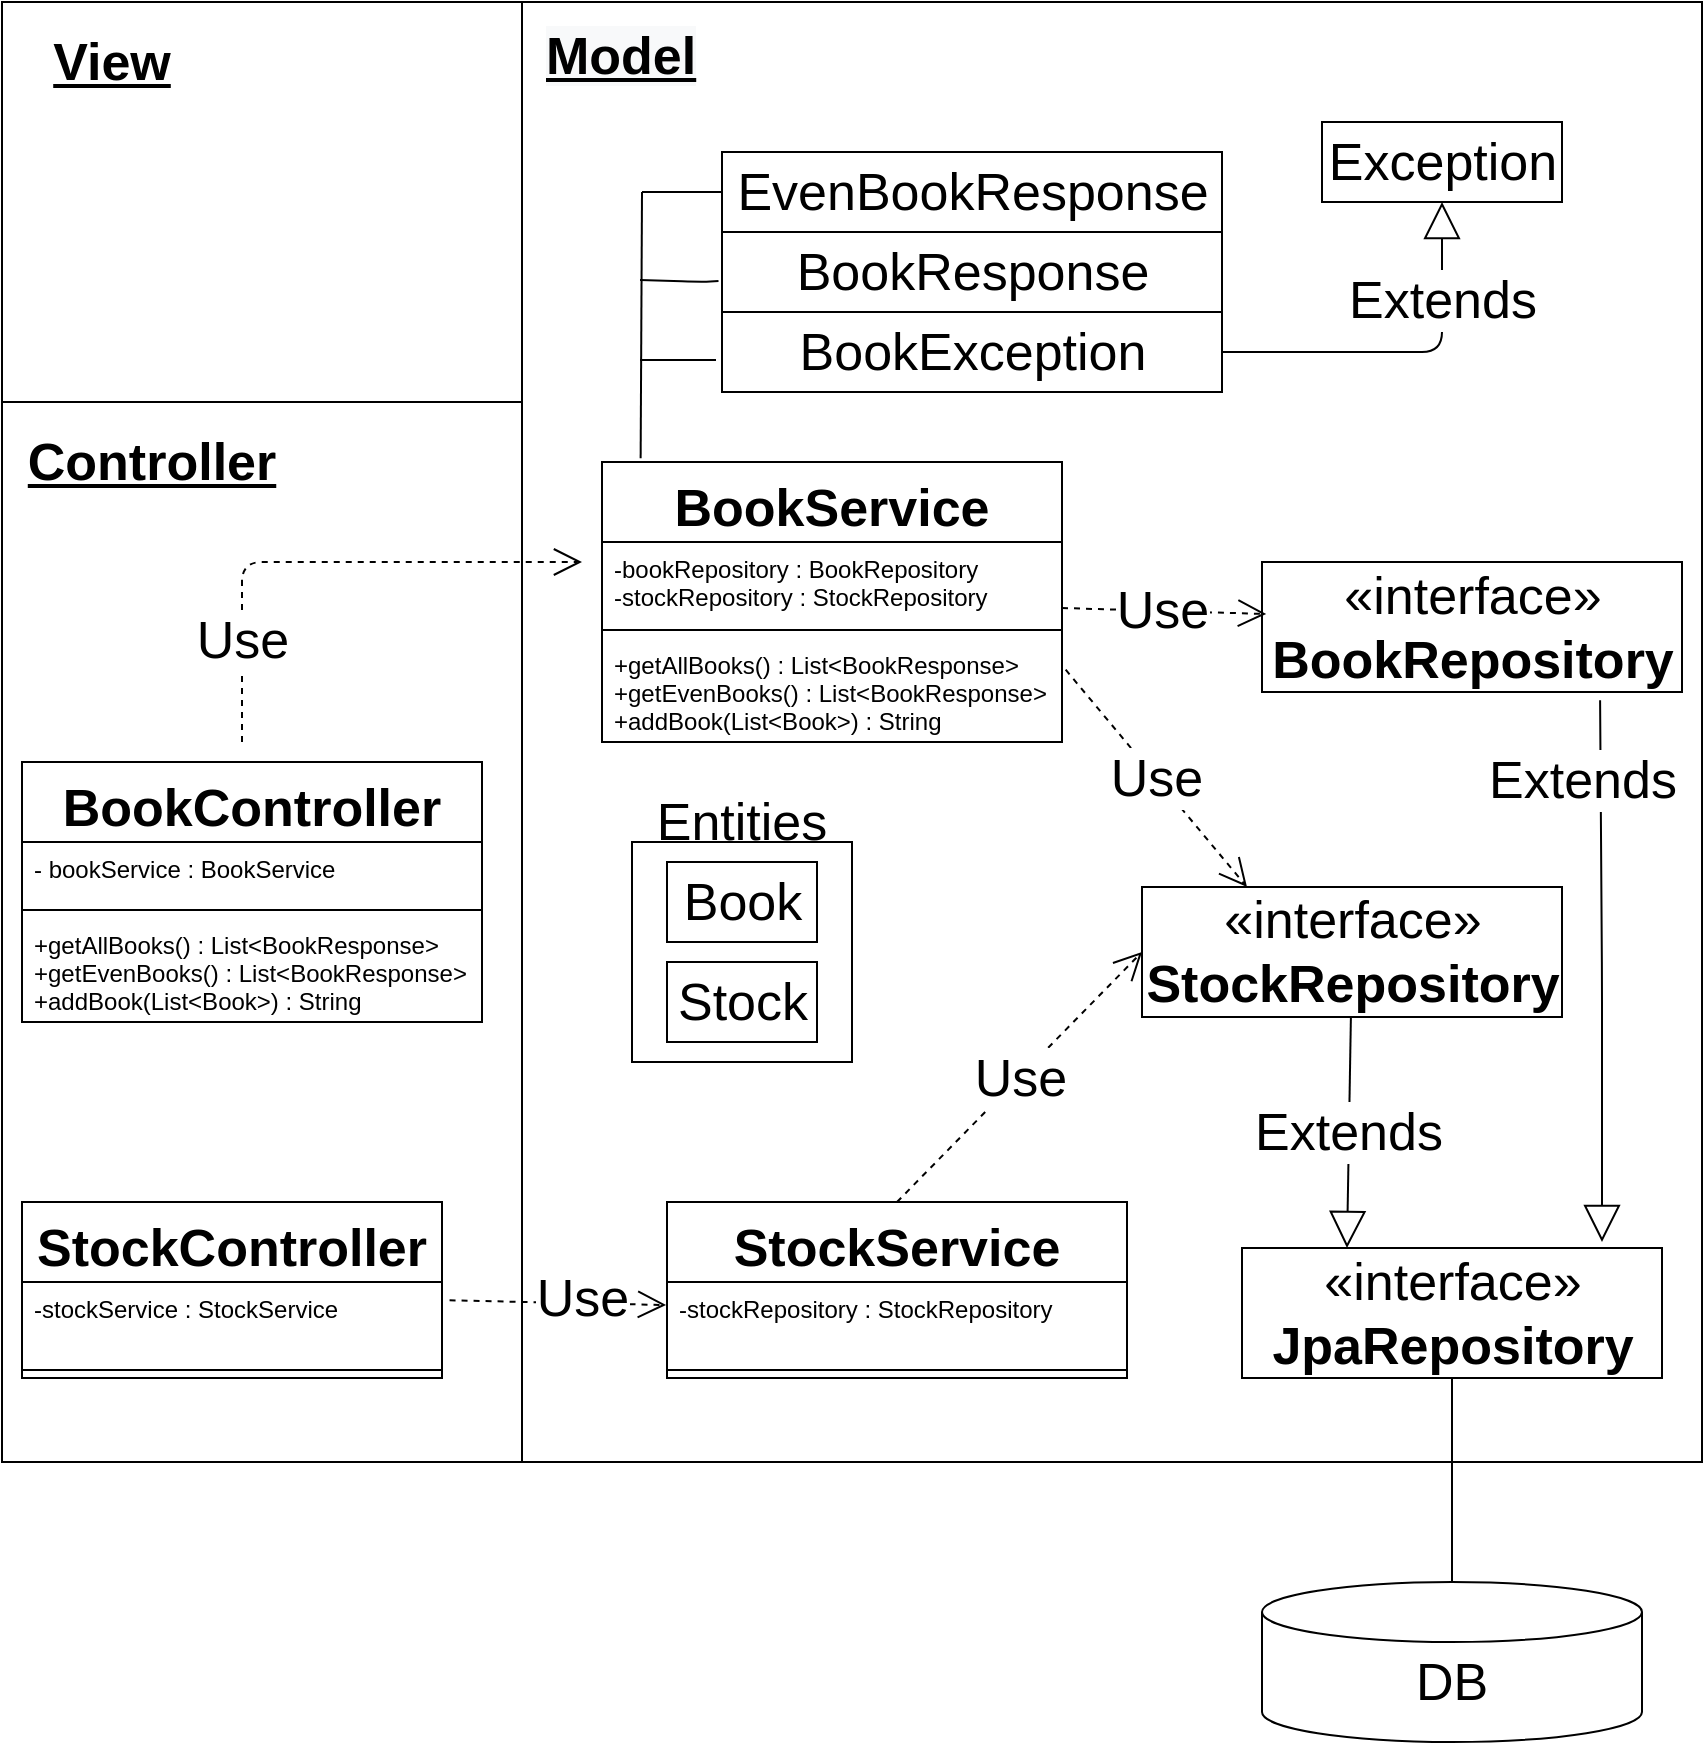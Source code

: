 <mxfile version="14.9.9" type="device"><diagram id="D0-skGsFkRSeGZuOMTi1" name="Page-1"><mxGraphModel dx="1736" dy="1040" grid="1" gridSize="10" guides="1" tooltips="1" connect="1" arrows="1" fold="1" page="1" pageScale="1" pageWidth="850" pageHeight="1100" math="0" shadow="0"><root><mxCell id="0"/><mxCell id="1" parent="0"/><mxCell id="eJgGY9V5HUK1uyDFhIFl-73" value="" style="rounded=0;whiteSpace=wrap;html=1;fontFamily=Helvetica;fontSize=26;" vertex="1" parent="1"><mxGeometry y="240" width="260" height="530" as="geometry"/></mxCell><mxCell id="eJgGY9V5HUK1uyDFhIFl-72" value="" style="rounded=0;whiteSpace=wrap;html=1;fontFamily=Helvetica;fontSize=26;" vertex="1" parent="1"><mxGeometry y="40" width="260" height="200" as="geometry"/></mxCell><mxCell id="eJgGY9V5HUK1uyDFhIFl-71" value="" style="rounded=0;whiteSpace=wrap;html=1;fontFamily=Helvetica;fontSize=26;" vertex="1" parent="1"><mxGeometry x="260" y="40" width="590" height="730" as="geometry"/></mxCell><mxCell id="eJgGY9V5HUK1uyDFhIFl-4" value="View" style="text;html=1;strokeColor=none;fillColor=none;align=center;verticalAlign=middle;whiteSpace=wrap;rounded=0;fontFamily=Helvetica;fontStyle=5;fontSize=26;" vertex="1" parent="1"><mxGeometry x="20" y="52.5" width="70" height="35" as="geometry"/></mxCell><mxCell id="eJgGY9V5HUK1uyDFhIFl-5" value="Controller" style="text;html=1;strokeColor=none;fillColor=none;align=center;verticalAlign=middle;whiteSpace=wrap;rounded=0;fontFamily=Helvetica;fontStyle=5;fontSize=26;" vertex="1" parent="1"><mxGeometry x="30" y="260" width="90" height="20" as="geometry"/></mxCell><mxCell id="eJgGY9V5HUK1uyDFhIFl-6" value="&lt;span style=&quot;color: rgb(0 , 0 , 0) ; font-family: &amp;#34;helvetica&amp;#34; ; font-size: 26px ; font-style: normal ; font-weight: 700 ; letter-spacing: normal ; text-align: center ; text-indent: 0px ; text-transform: none ; word-spacing: 0px ; background-color: rgb(248 , 249 , 250) ; text-decoration: underline ; display: inline ; float: none&quot;&gt;Model&lt;/span&gt;" style="text;whiteSpace=wrap;html=1;fontSize=26;fontFamily=Helvetica;" vertex="1" parent="1"><mxGeometry x="270" y="45" width="80" height="50" as="geometry"/></mxCell><mxCell id="eJgGY9V5HUK1uyDFhIFl-8" value="BookController" style="swimlane;fontStyle=1;align=center;verticalAlign=top;childLayout=stackLayout;horizontal=1;startSize=40;horizontalStack=0;resizeParent=1;resizeParentMax=0;resizeLast=0;collapsible=1;marginBottom=0;fontFamily=Helvetica;fontSize=26;" vertex="1" parent="1"><mxGeometry x="10" y="420" width="230" height="130" as="geometry"/></mxCell><mxCell id="eJgGY9V5HUK1uyDFhIFl-9" value="- bookService : BookService" style="text;strokeColor=none;fillColor=none;align=left;verticalAlign=top;spacingLeft=4;spacingRight=4;overflow=hidden;rotatable=0;points=[[0,0.5],[1,0.5]];portConstraint=eastwest;" vertex="1" parent="eJgGY9V5HUK1uyDFhIFl-8"><mxGeometry y="40" width="230" height="30" as="geometry"/></mxCell><mxCell id="eJgGY9V5HUK1uyDFhIFl-10" value="" style="line;strokeWidth=1;fillColor=none;align=left;verticalAlign=middle;spacingTop=-1;spacingLeft=3;spacingRight=3;rotatable=0;labelPosition=right;points=[];portConstraint=eastwest;" vertex="1" parent="eJgGY9V5HUK1uyDFhIFl-8"><mxGeometry y="70" width="230" height="8" as="geometry"/></mxCell><mxCell id="eJgGY9V5HUK1uyDFhIFl-11" value="+getAllBooks() : List&lt;BookResponse&gt;&#10;+getEvenBooks() : List&lt;BookResponse&gt;&#10;+addBook(List&lt;Book&gt;) : String" style="text;strokeColor=none;fillColor=none;align=left;verticalAlign=top;spacingLeft=4;spacingRight=4;overflow=hidden;rotatable=0;points=[[0,0.5],[1,0.5]];portConstraint=eastwest;" vertex="1" parent="eJgGY9V5HUK1uyDFhIFl-8"><mxGeometry y="78" width="230" height="52" as="geometry"/></mxCell><mxCell id="eJgGY9V5HUK1uyDFhIFl-20" value="BookService" style="swimlane;fontStyle=1;align=center;verticalAlign=top;childLayout=stackLayout;horizontal=1;startSize=40;horizontalStack=0;resizeParent=1;resizeParentMax=0;resizeLast=0;collapsible=1;marginBottom=0;fontFamily=Helvetica;fontSize=26;" vertex="1" parent="1"><mxGeometry x="300" y="270" width="230" height="140" as="geometry"/></mxCell><mxCell id="eJgGY9V5HUK1uyDFhIFl-21" value="-bookRepository : BookRepository&#10;-stockRepository : StockRepository" style="text;strokeColor=none;fillColor=none;align=left;verticalAlign=top;spacingLeft=4;spacingRight=4;overflow=hidden;rotatable=0;points=[[0,0.5],[1,0.5]];portConstraint=eastwest;" vertex="1" parent="eJgGY9V5HUK1uyDFhIFl-20"><mxGeometry y="40" width="230" height="40" as="geometry"/></mxCell><mxCell id="eJgGY9V5HUK1uyDFhIFl-22" value="" style="line;strokeWidth=1;fillColor=none;align=left;verticalAlign=middle;spacingTop=-1;spacingLeft=3;spacingRight=3;rotatable=0;labelPosition=right;points=[];portConstraint=eastwest;" vertex="1" parent="eJgGY9V5HUK1uyDFhIFl-20"><mxGeometry y="80" width="230" height="8" as="geometry"/></mxCell><mxCell id="eJgGY9V5HUK1uyDFhIFl-23" value="+getAllBooks() : List&lt;BookResponse&gt;&#10;+getEvenBooks() : List&lt;BookResponse&gt;&#10;+addBook(List&lt;Book&gt;) : String" style="text;strokeColor=none;fillColor=none;align=left;verticalAlign=top;spacingLeft=4;spacingRight=4;overflow=hidden;rotatable=0;points=[[0,0.5],[1,0.5]];portConstraint=eastwest;" vertex="1" parent="eJgGY9V5HUK1uyDFhIFl-20"><mxGeometry y="88" width="230" height="52" as="geometry"/></mxCell><mxCell id="eJgGY9V5HUK1uyDFhIFl-24" value="«interface»&lt;br&gt;&lt;b&gt;BookRepository&lt;/b&gt;" style="html=1;fontFamily=Helvetica;fontSize=26;" vertex="1" parent="1"><mxGeometry x="630" y="320" width="210" height="65" as="geometry"/></mxCell><mxCell id="eJgGY9V5HUK1uyDFhIFl-33" value="BookResponse" style="html=1;fontFamily=Helvetica;fontSize=26;" vertex="1" parent="1"><mxGeometry x="360" y="155" width="250" height="40" as="geometry"/></mxCell><mxCell id="eJgGY9V5HUK1uyDFhIFl-35" value="EvenBookResponse" style="html=1;fontFamily=Helvetica;fontSize=26;" vertex="1" parent="1"><mxGeometry x="360" y="115" width="250" height="40" as="geometry"/></mxCell><mxCell id="eJgGY9V5HUK1uyDFhIFl-36" value="BookException" style="html=1;fontFamily=Helvetica;fontSize=26;" vertex="1" parent="1"><mxGeometry x="360" y="195" width="250" height="40" as="geometry"/></mxCell><mxCell id="eJgGY9V5HUK1uyDFhIFl-42" value="" style="endArrow=none;html=1;fontFamily=Helvetica;fontSize=26;exitX=0.084;exitY=-0.013;exitDx=0;exitDy=0;exitPerimeter=0;" edge="1" parent="1" source="eJgGY9V5HUK1uyDFhIFl-20"><mxGeometry width="50" height="50" relative="1" as="geometry"><mxPoint x="320" y="260" as="sourcePoint"/><mxPoint x="320" y="135" as="targetPoint"/></mxGeometry></mxCell><mxCell id="eJgGY9V5HUK1uyDFhIFl-43" value="" style="endArrow=none;html=1;fontFamily=Helvetica;fontSize=26;entryX=0;entryY=0.5;entryDx=0;entryDy=0;" edge="1" parent="1" target="eJgGY9V5HUK1uyDFhIFl-35"><mxGeometry width="50" height="50" relative="1" as="geometry"><mxPoint x="320" y="135" as="sourcePoint"/><mxPoint x="460" y="190" as="targetPoint"/></mxGeometry></mxCell><mxCell id="eJgGY9V5HUK1uyDFhIFl-44" value="" style="endArrow=none;html=1;fontFamily=Helvetica;fontSize=26;entryX=-0.007;entryY=0.614;entryDx=0;entryDy=0;entryPerimeter=0;" edge="1" parent="1" target="eJgGY9V5HUK1uyDFhIFl-33"><mxGeometry width="50" height="50" relative="1" as="geometry"><mxPoint x="319" y="179" as="sourcePoint"/><mxPoint x="460" y="190" as="targetPoint"/><Array as="points"><mxPoint x="350" y="180"/></Array></mxGeometry></mxCell><mxCell id="eJgGY9V5HUK1uyDFhIFl-45" value="" style="endArrow=none;html=1;fontFamily=Helvetica;fontSize=26;" edge="1" parent="1"><mxGeometry width="50" height="50" relative="1" as="geometry"><mxPoint x="319" y="219" as="sourcePoint"/><mxPoint x="357" y="219" as="targetPoint"/></mxGeometry></mxCell><mxCell id="eJgGY9V5HUK1uyDFhIFl-47" value="Exception" style="html=1;fontFamily=Helvetica;fontSize=26;" vertex="1" parent="1"><mxGeometry x="660" y="100" width="120" height="40" as="geometry"/></mxCell><mxCell id="eJgGY9V5HUK1uyDFhIFl-48" value="Extends" style="endArrow=block;endSize=16;endFill=0;html=1;fontFamily=Helvetica;fontSize=26;exitX=1;exitY=0.5;exitDx=0;exitDy=0;entryX=0.5;entryY=1;entryDx=0;entryDy=0;" edge="1" parent="1" source="eJgGY9V5HUK1uyDFhIFl-36" target="eJgGY9V5HUK1uyDFhIFl-47"><mxGeometry x="0.476" width="160" relative="1" as="geometry"><mxPoint x="360" y="270" as="sourcePoint"/><mxPoint x="730" y="115" as="targetPoint"/><Array as="points"><mxPoint x="720" y="215"/></Array><mxPoint as="offset"/></mxGeometry></mxCell><mxCell id="eJgGY9V5HUK1uyDFhIFl-49" value="«interface»&lt;br&gt;&lt;b&gt;JpaRepository&lt;/b&gt;" style="html=1;fontFamily=Helvetica;fontSize=26;" vertex="1" parent="1"><mxGeometry x="620" y="663" width="210" height="65" as="geometry"/></mxCell><mxCell id="eJgGY9V5HUK1uyDFhIFl-50" value="StockService" style="swimlane;fontStyle=1;align=center;verticalAlign=top;childLayout=stackLayout;horizontal=1;startSize=40;horizontalStack=0;resizeParent=1;resizeParentMax=0;resizeLast=0;collapsible=1;marginBottom=0;fontFamily=Helvetica;fontSize=26;" vertex="1" parent="1"><mxGeometry x="332.5" y="640" width="230" height="88" as="geometry"/></mxCell><mxCell id="eJgGY9V5HUK1uyDFhIFl-51" value="-stockRepository : StockRepository" style="text;strokeColor=none;fillColor=none;align=left;verticalAlign=top;spacingLeft=4;spacingRight=4;overflow=hidden;rotatable=0;points=[[0,0.5],[1,0.5]];portConstraint=eastwest;" vertex="1" parent="eJgGY9V5HUK1uyDFhIFl-50"><mxGeometry y="40" width="230" height="40" as="geometry"/></mxCell><mxCell id="eJgGY9V5HUK1uyDFhIFl-52" value="" style="line;strokeWidth=1;fillColor=none;align=left;verticalAlign=middle;spacingTop=-1;spacingLeft=3;spacingRight=3;rotatable=0;labelPosition=right;points=[];portConstraint=eastwest;" vertex="1" parent="eJgGY9V5HUK1uyDFhIFl-50"><mxGeometry y="80" width="230" height="8" as="geometry"/></mxCell><mxCell id="eJgGY9V5HUK1uyDFhIFl-60" value="«interface»&lt;br&gt;&lt;b&gt;StockRepository&lt;/b&gt;" style="html=1;fontFamily=Helvetica;fontSize=26;" vertex="1" parent="1"><mxGeometry x="570" y="482.5" width="210" height="65" as="geometry"/></mxCell><mxCell id="eJgGY9V5HUK1uyDFhIFl-66" value="Use" style="endArrow=open;endSize=12;dashed=1;html=1;fontFamily=Helvetica;fontSize=26;exitX=1;exitY=0.825;exitDx=0;exitDy=0;exitPerimeter=0;entryX=0.01;entryY=0.4;entryDx=0;entryDy=0;entryPerimeter=0;" edge="1" parent="1" source="eJgGY9V5HUK1uyDFhIFl-21" target="eJgGY9V5HUK1uyDFhIFl-24"><mxGeometry x="-0.015" width="160" relative="1" as="geometry"><mxPoint x="560" y="700" as="sourcePoint"/><mxPoint x="640" y="700" as="targetPoint"/><Array as="points"/><mxPoint as="offset"/></mxGeometry></mxCell><mxCell id="eJgGY9V5HUK1uyDFhIFl-68" value="Use" style="endArrow=open;endSize=12;dashed=1;html=1;fontFamily=Helvetica;fontSize=26;" edge="1" parent="1"><mxGeometry x="-0.615" width="160" relative="1" as="geometry"><mxPoint x="120" y="410" as="sourcePoint"/><mxPoint x="290" y="320" as="targetPoint"/><Array as="points"><mxPoint x="120" y="320"/></Array><mxPoint y="-1" as="offset"/></mxGeometry></mxCell><mxCell id="eJgGY9V5HUK1uyDFhIFl-70" value="Use" style="endArrow=open;endSize=12;dashed=1;html=1;fontFamily=Helvetica;fontSize=26;exitX=0.5;exitY=0;exitDx=0;exitDy=0;entryX=0;entryY=0.5;entryDx=0;entryDy=0;" edge="1" parent="1" source="eJgGY9V5HUK1uyDFhIFl-50" target="eJgGY9V5HUK1uyDFhIFl-60"><mxGeometry width="160" relative="1" as="geometry"><mxPoint x="550" y="690" as="sourcePoint"/><mxPoint x="610" y="520" as="targetPoint"/></mxGeometry></mxCell><mxCell id="eJgGY9V5HUK1uyDFhIFl-74" value="" style="whiteSpace=wrap;html=1;aspect=fixed;fontFamily=Helvetica;fontSize=26;" vertex="1" parent="1"><mxGeometry x="315" y="460" width="110" height="110" as="geometry"/></mxCell><mxCell id="eJgGY9V5HUK1uyDFhIFl-27" value="Book" style="html=1;fontFamily=Helvetica;fontSize=26;" vertex="1" parent="1"><mxGeometry x="332.5" y="470" width="75" height="40" as="geometry"/></mxCell><mxCell id="eJgGY9V5HUK1uyDFhIFl-59" value="Stock" style="html=1;fontFamily=Helvetica;fontSize=26;" vertex="1" parent="1"><mxGeometry x="332.5" y="520" width="75" height="40" as="geometry"/></mxCell><mxCell id="eJgGY9V5HUK1uyDFhIFl-77" value="Entities" style="text;html=1;strokeColor=none;fillColor=none;align=center;verticalAlign=middle;whiteSpace=wrap;rounded=0;fontFamily=Helvetica;fontSize=26;" vertex="1" parent="1"><mxGeometry x="350" y="440" width="40" height="20" as="geometry"/></mxCell><mxCell id="eJgGY9V5HUK1uyDFhIFl-81" value="Use" style="endArrow=open;endSize=12;dashed=1;html=1;fontFamily=Helvetica;fontSize=26;exitX=1.008;exitY=0.305;exitDx=0;exitDy=0;exitPerimeter=0;entryX=0.25;entryY=0;entryDx=0;entryDy=0;" edge="1" parent="1" source="eJgGY9V5HUK1uyDFhIFl-23" target="eJgGY9V5HUK1uyDFhIFl-60"><mxGeometry width="160" relative="1" as="geometry"><mxPoint x="380" y="490" as="sourcePoint"/><mxPoint x="540" y="490" as="targetPoint"/></mxGeometry></mxCell><mxCell id="eJgGY9V5HUK1uyDFhIFl-82" value="Extends" style="endArrow=block;endSize=16;endFill=0;html=1;fontFamily=Helvetica;fontSize=26;exitX=0.805;exitY=1.064;exitDx=0;exitDy=0;exitPerimeter=0;" edge="1" parent="1" source="eJgGY9V5HUK1uyDFhIFl-24"><mxGeometry x="-0.71" y="-9" width="160" relative="1" as="geometry"><mxPoint x="380" y="490" as="sourcePoint"/><mxPoint x="800" y="660" as="targetPoint"/><Array as="points"><mxPoint x="800" y="530"/></Array><mxPoint as="offset"/></mxGeometry></mxCell><mxCell id="eJgGY9V5HUK1uyDFhIFl-83" value="Extends" style="endArrow=block;endSize=16;endFill=0;html=1;fontFamily=Helvetica;fontSize=26;entryX=0.25;entryY=0;entryDx=0;entryDy=0;" edge="1" parent="1" source="eJgGY9V5HUK1uyDFhIFl-60" target="eJgGY9V5HUK1uyDFhIFl-49"><mxGeometry width="160" relative="1" as="geometry"><mxPoint x="380" y="490" as="sourcePoint"/><mxPoint x="540" y="490" as="targetPoint"/></mxGeometry></mxCell><mxCell id="eJgGY9V5HUK1uyDFhIFl-85" value="StockController" style="swimlane;fontStyle=1;align=center;verticalAlign=top;childLayout=stackLayout;horizontal=1;startSize=40;horizontalStack=0;resizeParent=1;resizeParentMax=0;resizeLast=0;collapsible=1;marginBottom=0;fontFamily=Helvetica;fontSize=26;" vertex="1" parent="1"><mxGeometry x="10" y="640" width="210" height="88" as="geometry"/></mxCell><mxCell id="eJgGY9V5HUK1uyDFhIFl-86" value="-stockService : StockService" style="text;strokeColor=none;fillColor=none;align=left;verticalAlign=top;spacingLeft=4;spacingRight=4;overflow=hidden;rotatable=0;points=[[0,0.5],[1,0.5]];portConstraint=eastwest;" vertex="1" parent="eJgGY9V5HUK1uyDFhIFl-85"><mxGeometry y="40" width="210" height="40" as="geometry"/></mxCell><mxCell id="eJgGY9V5HUK1uyDFhIFl-87" value="" style="line;strokeWidth=1;fillColor=none;align=left;verticalAlign=middle;spacingTop=-1;spacingLeft=3;spacingRight=3;rotatable=0;labelPosition=right;points=[];portConstraint=eastwest;" vertex="1" parent="eJgGY9V5HUK1uyDFhIFl-85"><mxGeometry y="80" width="210" height="8" as="geometry"/></mxCell><mxCell id="eJgGY9V5HUK1uyDFhIFl-88" value="Use" style="endArrow=open;endSize=12;dashed=1;html=1;fontFamily=Helvetica;fontSize=26;exitX=1.018;exitY=0.229;exitDx=0;exitDy=0;exitPerimeter=0;entryX=-0.002;entryY=0.288;entryDx=0;entryDy=0;entryPerimeter=0;" edge="1" parent="1" source="eJgGY9V5HUK1uyDFhIFl-86" target="eJgGY9V5HUK1uyDFhIFl-51"><mxGeometry x="0.215" y="3" width="160" relative="1" as="geometry"><mxPoint x="380" y="610" as="sourcePoint"/><mxPoint x="540" y="610" as="targetPoint"/><mxPoint as="offset"/></mxGeometry></mxCell><mxCell id="eJgGY9V5HUK1uyDFhIFl-89" value="" style="shape=cylinder3;whiteSpace=wrap;html=1;boundedLbl=1;backgroundOutline=1;size=15;fontFamily=Helvetica;fontSize=26;" vertex="1" parent="1"><mxGeometry x="630" y="830" width="190" height="80" as="geometry"/></mxCell><mxCell id="eJgGY9V5HUK1uyDFhIFl-91" value="DB" style="text;html=1;strokeColor=none;fillColor=none;align=center;verticalAlign=middle;whiteSpace=wrap;rounded=0;fontFamily=Helvetica;fontSize=26;" vertex="1" parent="1"><mxGeometry x="705" y="870" width="40" height="20" as="geometry"/></mxCell><mxCell id="eJgGY9V5HUK1uyDFhIFl-92" value="" style="endArrow=none;html=1;fontFamily=Helvetica;fontSize=26;entryX=0.5;entryY=1;entryDx=0;entryDy=0;exitX=0.5;exitY=0;exitDx=0;exitDy=0;exitPerimeter=0;" edge="1" parent="1" source="eJgGY9V5HUK1uyDFhIFl-89" target="eJgGY9V5HUK1uyDFhIFl-49"><mxGeometry width="50" height="50" relative="1" as="geometry"><mxPoint x="440" y="750" as="sourcePoint"/><mxPoint x="490" y="700" as="targetPoint"/></mxGeometry></mxCell></root></mxGraphModel></diagram></mxfile>